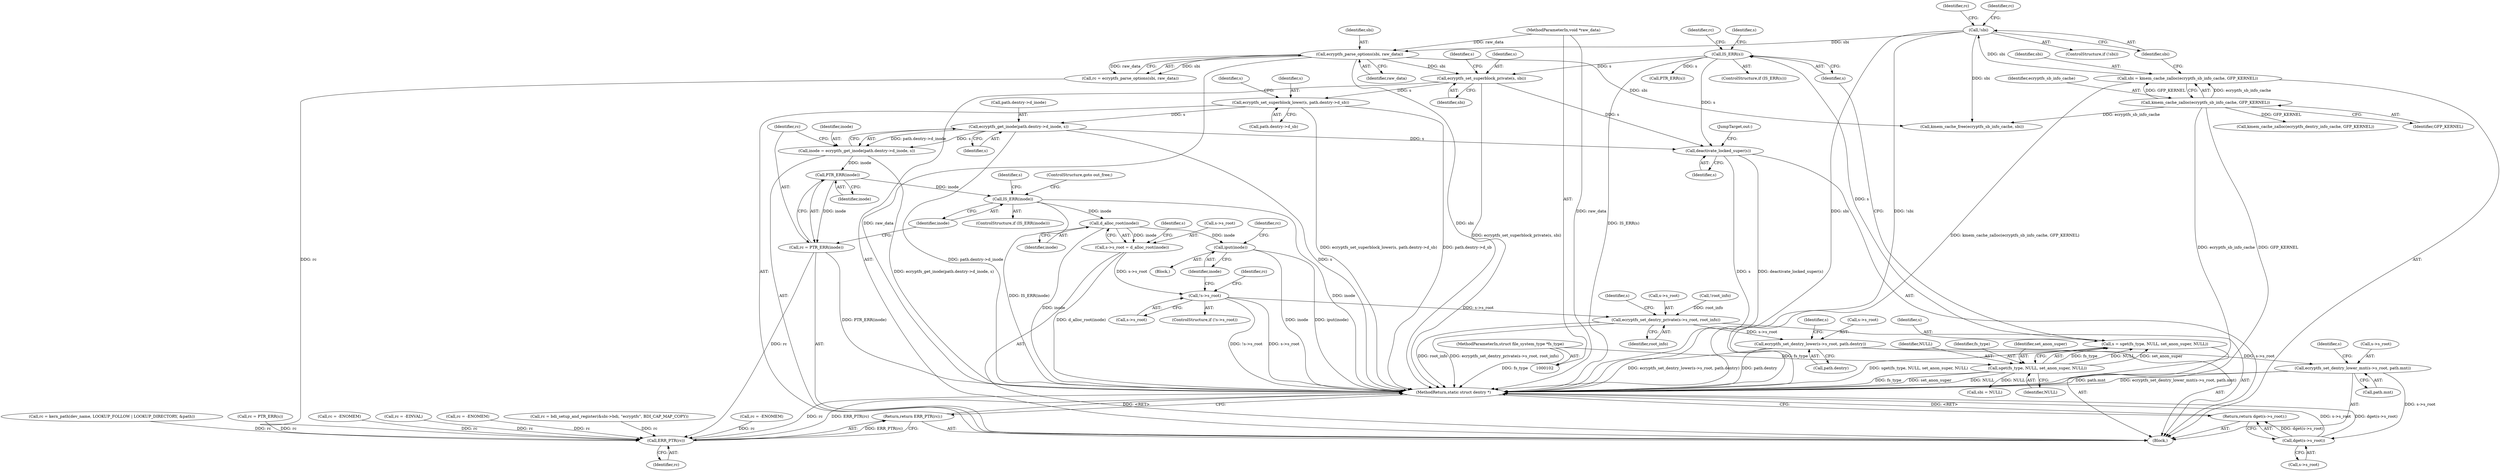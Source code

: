 digraph "1_linux_764355487ea220fdc2faf128d577d7f679b91f97@API" {
"1000239" [label="(Call,ecryptfs_set_superblock_lower(s, path.dentry->d_sb))"];
"1000177" [label="(Call,ecryptfs_set_superblock_private(s, sbi))"];
"1000152" [label="(Call,IS_ERR(s))"];
"1000144" [label="(Call,s = sget(fs_type, NULL, set_anon_super, NULL))"];
"1000146" [label="(Call,sget(fs_type, NULL, set_anon_super, NULL))"];
"1000103" [label="(MethodParameterIn,struct file_system_type *fs_type)"];
"1000134" [label="(Call,ecryptfs_parse_options(sbi, raw_data))"];
"1000124" [label="(Call,!sbi)"];
"1000118" [label="(Call,sbi = kmem_cache_zalloc(ecryptfs_sb_info_cache, GFP_KERNEL))"];
"1000120" [label="(Call,kmem_cache_zalloc(ecryptfs_sb_info_cache, GFP_KERNEL))"];
"1000106" [label="(MethodParameterIn,void *raw_data)"];
"1000275" [label="(Call,ecryptfs_get_inode(path.dentry->d_inode, s))"];
"1000273" [label="(Call,inode = ecryptfs_get_inode(path.dentry->d_inode, s))"];
"1000284" [label="(Call,PTR_ERR(inode))"];
"1000282" [label="(Call,rc = PTR_ERR(inode))"];
"1000371" [label="(Call,ERR_PTR(rc))"];
"1000370" [label="(Return,return ERR_PTR(rc);)"];
"1000287" [label="(Call,IS_ERR(inode))"];
"1000294" [label="(Call,d_alloc_root(inode))"];
"1000290" [label="(Call,s->s_root = d_alloc_root(inode))"];
"1000297" [label="(Call,!s->s_root)"];
"1000322" [label="(Call,ecryptfs_set_dentry_private(s->s_root, root_info))"];
"1000327" [label="(Call,ecryptfs_set_dentry_lower(s->s_root, path.dentry))"];
"1000334" [label="(Call,ecryptfs_set_dentry_lower_mnt(s->s_root, path.mnt))"];
"1000347" [label="(Call,dget(s->s_root))"];
"1000346" [label="(Return,return dget(s->s_root);)"];
"1000302" [label="(Call,iput(inode))"];
"1000356" [label="(Call,deactivate_locked_super(s))"];
"1000305" [label="(Identifier,rc)"];
"1000177" [label="(Call,ecryptfs_set_superblock_private(s, sbi))"];
"1000153" [label="(Identifier,s)"];
"1000358" [label="(JumpTarget,out:)"];
"1000295" [label="(Identifier,inode)"];
"1000372" [label="(Identifier,rc)"];
"1000326" [label="(Identifier,root_info)"];
"1000288" [label="(Identifier,inode)"];
"1000234" [label="(Call,rc = -EINVAL)"];
"1000240" [label="(Identifier,s)"];
"1000304" [label="(Call,rc = -ENOMEM)"];
"1000285" [label="(Identifier,inode)"];
"1000281" [label="(Identifier,s)"];
"1000145" [label="(Identifier,s)"];
"1000147" [label="(Identifier,fs_type)"];
"1000118" [label="(Call,sbi = kmem_cache_zalloc(ecryptfs_sb_info_cache, GFP_KERNEL))"];
"1000357" [label="(Identifier,s)"];
"1000329" [label="(Identifier,s)"];
"1000135" [label="(Identifier,sbi)"];
"1000156" [label="(Identifier,rc)"];
"1000335" [label="(Call,s->s_root)"];
"1000241" [label="(Call,path.dentry->d_sb)"];
"1000151" [label="(ControlStructure,if (IS_ERR(s)))"];
"1000348" [label="(Call,s->s_root)"];
"1000303" [label="(Identifier,inode)"];
"1000299" [label="(Identifier,s)"];
"1000165" [label="(Call,rc = bdi_setup_and_register(&sbi->bdi, \"ecryptfs\", BDI_CAP_MAP_COPY))"];
"1000347" [label="(Call,dget(s->s_root))"];
"1000322" [label="(Call,ecryptfs_set_dentry_private(s->s_root, root_info))"];
"1000310" [label="(Identifier,rc)"];
"1000315" [label="(Call,kmem_cache_zalloc(ecryptfs_dentry_info_cache, GFP_KERNEL))"];
"1000296" [label="(ControlStructure,if (!s->s_root))"];
"1000343" [label="(Identifier,s)"];
"1000338" [label="(Call,path.mnt)"];
"1000273" [label="(Call,inode = ecryptfs_get_inode(path.dentry->d_inode, s))"];
"1000346" [label="(Return,return dget(s->s_root);)"];
"1000128" [label="(Identifier,rc)"];
"1000182" [label="(Identifier,s)"];
"1000336" [label="(Identifier,s)"];
"1000309" [label="(Call,rc = -ENOMEM)"];
"1000323" [label="(Call,s->s_root)"];
"1000206" [label="(Call,rc = kern_path(dev_name, LOOKUP_FOLLOW | LOOKUP_DIRECTORY, &path))"];
"1000289" [label="(ControlStructure,goto out_free;)"];
"1000119" [label="(Identifier,sbi)"];
"1000284" [label="(Call,PTR_ERR(inode))"];
"1000152" [label="(Call,IS_ERR(s))"];
"1000106" [label="(MethodParameterIn,void *raw_data)"];
"1000370" [label="(Return,return ERR_PTR(rc);)"];
"1000292" [label="(Identifier,s)"];
"1000188" [label="(Call,sbi = NULL)"];
"1000302" [label="(Call,iput(inode))"];
"1000162" [label="(Identifier,s)"];
"1000283" [label="(Identifier,rc)"];
"1000367" [label="(Call,kmem_cache_free(ecryptfs_sb_info_cache, sbi))"];
"1000297" [label="(Call,!s->s_root)"];
"1000301" [label="(Block,)"];
"1000294" [label="(Call,d_alloc_root(inode))"];
"1000276" [label="(Call,path.dentry->d_inode)"];
"1000291" [label="(Call,s->s_root)"];
"1000146" [label="(Call,sget(fs_type, NULL, set_anon_super, NULL))"];
"1000150" [label="(Identifier,NULL)"];
"1000327" [label="(Call,ecryptfs_set_dentry_lower(s->s_root, path.dentry))"];
"1000121" [label="(Identifier,ecryptfs_sb_info_cache)"];
"1000149" [label="(Identifier,set_anon_super)"];
"1000120" [label="(Call,kmem_cache_zalloc(ecryptfs_sb_info_cache, GFP_KERNEL))"];
"1000157" [label="(Call,PTR_ERR(s))"];
"1000239" [label="(Call,ecryptfs_set_superblock_lower(s, path.dentry->d_sb))"];
"1000275" [label="(Call,ecryptfs_get_inode(path.dentry->d_inode, s))"];
"1000107" [label="(Block,)"];
"1000356" [label="(Call,deactivate_locked_super(s))"];
"1000282" [label="(Call,rc = PTR_ERR(inode))"];
"1000178" [label="(Identifier,s)"];
"1000155" [label="(Call,rc = PTR_ERR(s))"];
"1000290" [label="(Call,s->s_root = d_alloc_root(inode))"];
"1000373" [label="(MethodReturn,static struct dentry *)"];
"1000133" [label="(Identifier,rc)"];
"1000132" [label="(Call,rc = ecryptfs_parse_options(sbi, raw_data))"];
"1000334" [label="(Call,ecryptfs_set_dentry_lower_mnt(s->s_root, path.mnt))"];
"1000148" [label="(Identifier,NULL)"];
"1000328" [label="(Call,s->s_root)"];
"1000127" [label="(Call,rc = -ENOMEM)"];
"1000298" [label="(Call,s->s_root)"];
"1000103" [label="(MethodParameterIn,struct file_system_type *fs_type)"];
"1000144" [label="(Call,s = sget(fs_type, NULL, set_anon_super, NULL))"];
"1000371" [label="(Call,ERR_PTR(rc))"];
"1000179" [label="(Identifier,sbi)"];
"1000319" [label="(Call,!root_info)"];
"1000125" [label="(Identifier,sbi)"];
"1000331" [label="(Call,path.dentry)"];
"1000274" [label="(Identifier,inode)"];
"1000123" [label="(ControlStructure,if (!sbi))"];
"1000136" [label="(Identifier,raw_data)"];
"1000287" [label="(Call,IS_ERR(inode))"];
"1000124" [label="(Call,!sbi)"];
"1000286" [label="(ControlStructure,if (IS_ERR(inode)))"];
"1000248" [label="(Identifier,s)"];
"1000122" [label="(Identifier,GFP_KERNEL)"];
"1000134" [label="(Call,ecryptfs_parse_options(sbi, raw_data))"];
"1000239" -> "1000107"  [label="AST: "];
"1000239" -> "1000241"  [label="CFG: "];
"1000240" -> "1000239"  [label="AST: "];
"1000241" -> "1000239"  [label="AST: "];
"1000248" -> "1000239"  [label="CFG: "];
"1000239" -> "1000373"  [label="DDG: ecryptfs_set_superblock_lower(s, path.dentry->d_sb)"];
"1000239" -> "1000373"  [label="DDG: path.dentry->d_sb"];
"1000177" -> "1000239"  [label="DDG: s"];
"1000239" -> "1000275"  [label="DDG: s"];
"1000177" -> "1000107"  [label="AST: "];
"1000177" -> "1000179"  [label="CFG: "];
"1000178" -> "1000177"  [label="AST: "];
"1000179" -> "1000177"  [label="AST: "];
"1000182" -> "1000177"  [label="CFG: "];
"1000177" -> "1000373"  [label="DDG: ecryptfs_set_superblock_private(s, sbi)"];
"1000152" -> "1000177"  [label="DDG: s"];
"1000134" -> "1000177"  [label="DDG: sbi"];
"1000177" -> "1000356"  [label="DDG: s"];
"1000152" -> "1000151"  [label="AST: "];
"1000152" -> "1000153"  [label="CFG: "];
"1000153" -> "1000152"  [label="AST: "];
"1000156" -> "1000152"  [label="CFG: "];
"1000162" -> "1000152"  [label="CFG: "];
"1000152" -> "1000373"  [label="DDG: IS_ERR(s)"];
"1000144" -> "1000152"  [label="DDG: s"];
"1000152" -> "1000157"  [label="DDG: s"];
"1000152" -> "1000356"  [label="DDG: s"];
"1000144" -> "1000107"  [label="AST: "];
"1000144" -> "1000146"  [label="CFG: "];
"1000145" -> "1000144"  [label="AST: "];
"1000146" -> "1000144"  [label="AST: "];
"1000153" -> "1000144"  [label="CFG: "];
"1000144" -> "1000373"  [label="DDG: sget(fs_type, NULL, set_anon_super, NULL)"];
"1000146" -> "1000144"  [label="DDG: fs_type"];
"1000146" -> "1000144"  [label="DDG: NULL"];
"1000146" -> "1000144"  [label="DDG: set_anon_super"];
"1000146" -> "1000150"  [label="CFG: "];
"1000147" -> "1000146"  [label="AST: "];
"1000148" -> "1000146"  [label="AST: "];
"1000149" -> "1000146"  [label="AST: "];
"1000150" -> "1000146"  [label="AST: "];
"1000146" -> "1000373"  [label="DDG: set_anon_super"];
"1000146" -> "1000373"  [label="DDG: NULL"];
"1000146" -> "1000373"  [label="DDG: fs_type"];
"1000103" -> "1000146"  [label="DDG: fs_type"];
"1000146" -> "1000188"  [label="DDG: NULL"];
"1000103" -> "1000102"  [label="AST: "];
"1000103" -> "1000373"  [label="DDG: fs_type"];
"1000134" -> "1000132"  [label="AST: "];
"1000134" -> "1000136"  [label="CFG: "];
"1000135" -> "1000134"  [label="AST: "];
"1000136" -> "1000134"  [label="AST: "];
"1000132" -> "1000134"  [label="CFG: "];
"1000134" -> "1000373"  [label="DDG: sbi"];
"1000134" -> "1000373"  [label="DDG: raw_data"];
"1000134" -> "1000132"  [label="DDG: sbi"];
"1000134" -> "1000132"  [label="DDG: raw_data"];
"1000124" -> "1000134"  [label="DDG: sbi"];
"1000106" -> "1000134"  [label="DDG: raw_data"];
"1000134" -> "1000367"  [label="DDG: sbi"];
"1000124" -> "1000123"  [label="AST: "];
"1000124" -> "1000125"  [label="CFG: "];
"1000125" -> "1000124"  [label="AST: "];
"1000128" -> "1000124"  [label="CFG: "];
"1000133" -> "1000124"  [label="CFG: "];
"1000124" -> "1000373"  [label="DDG: sbi"];
"1000124" -> "1000373"  [label="DDG: !sbi"];
"1000118" -> "1000124"  [label="DDG: sbi"];
"1000124" -> "1000367"  [label="DDG: sbi"];
"1000118" -> "1000107"  [label="AST: "];
"1000118" -> "1000120"  [label="CFG: "];
"1000119" -> "1000118"  [label="AST: "];
"1000120" -> "1000118"  [label="AST: "];
"1000125" -> "1000118"  [label="CFG: "];
"1000118" -> "1000373"  [label="DDG: kmem_cache_zalloc(ecryptfs_sb_info_cache, GFP_KERNEL)"];
"1000120" -> "1000118"  [label="DDG: ecryptfs_sb_info_cache"];
"1000120" -> "1000118"  [label="DDG: GFP_KERNEL"];
"1000120" -> "1000122"  [label="CFG: "];
"1000121" -> "1000120"  [label="AST: "];
"1000122" -> "1000120"  [label="AST: "];
"1000120" -> "1000373"  [label="DDG: ecryptfs_sb_info_cache"];
"1000120" -> "1000373"  [label="DDG: GFP_KERNEL"];
"1000120" -> "1000315"  [label="DDG: GFP_KERNEL"];
"1000120" -> "1000367"  [label="DDG: ecryptfs_sb_info_cache"];
"1000106" -> "1000102"  [label="AST: "];
"1000106" -> "1000373"  [label="DDG: raw_data"];
"1000275" -> "1000273"  [label="AST: "];
"1000275" -> "1000281"  [label="CFG: "];
"1000276" -> "1000275"  [label="AST: "];
"1000281" -> "1000275"  [label="AST: "];
"1000273" -> "1000275"  [label="CFG: "];
"1000275" -> "1000373"  [label="DDG: path.dentry->d_inode"];
"1000275" -> "1000373"  [label="DDG: s"];
"1000275" -> "1000273"  [label="DDG: path.dentry->d_inode"];
"1000275" -> "1000273"  [label="DDG: s"];
"1000275" -> "1000356"  [label="DDG: s"];
"1000273" -> "1000107"  [label="AST: "];
"1000274" -> "1000273"  [label="AST: "];
"1000283" -> "1000273"  [label="CFG: "];
"1000273" -> "1000373"  [label="DDG: ecryptfs_get_inode(path.dentry->d_inode, s)"];
"1000273" -> "1000284"  [label="DDG: inode"];
"1000284" -> "1000282"  [label="AST: "];
"1000284" -> "1000285"  [label="CFG: "];
"1000285" -> "1000284"  [label="AST: "];
"1000282" -> "1000284"  [label="CFG: "];
"1000284" -> "1000282"  [label="DDG: inode"];
"1000284" -> "1000287"  [label="DDG: inode"];
"1000282" -> "1000107"  [label="AST: "];
"1000283" -> "1000282"  [label="AST: "];
"1000288" -> "1000282"  [label="CFG: "];
"1000282" -> "1000373"  [label="DDG: PTR_ERR(inode)"];
"1000282" -> "1000371"  [label="DDG: rc"];
"1000371" -> "1000370"  [label="AST: "];
"1000371" -> "1000372"  [label="CFG: "];
"1000372" -> "1000371"  [label="AST: "];
"1000370" -> "1000371"  [label="CFG: "];
"1000371" -> "1000373"  [label="DDG: rc"];
"1000371" -> "1000373"  [label="DDG: ERR_PTR(rc)"];
"1000371" -> "1000370"  [label="DDG: ERR_PTR(rc)"];
"1000309" -> "1000371"  [label="DDG: rc"];
"1000234" -> "1000371"  [label="DDG: rc"];
"1000304" -> "1000371"  [label="DDG: rc"];
"1000165" -> "1000371"  [label="DDG: rc"];
"1000206" -> "1000371"  [label="DDG: rc"];
"1000132" -> "1000371"  [label="DDG: rc"];
"1000127" -> "1000371"  [label="DDG: rc"];
"1000155" -> "1000371"  [label="DDG: rc"];
"1000370" -> "1000107"  [label="AST: "];
"1000373" -> "1000370"  [label="CFG: "];
"1000370" -> "1000373"  [label="DDG: <RET>"];
"1000287" -> "1000286"  [label="AST: "];
"1000287" -> "1000288"  [label="CFG: "];
"1000288" -> "1000287"  [label="AST: "];
"1000289" -> "1000287"  [label="CFG: "];
"1000292" -> "1000287"  [label="CFG: "];
"1000287" -> "1000373"  [label="DDG: IS_ERR(inode)"];
"1000287" -> "1000373"  [label="DDG: inode"];
"1000287" -> "1000294"  [label="DDG: inode"];
"1000294" -> "1000290"  [label="AST: "];
"1000294" -> "1000295"  [label="CFG: "];
"1000295" -> "1000294"  [label="AST: "];
"1000290" -> "1000294"  [label="CFG: "];
"1000294" -> "1000373"  [label="DDG: inode"];
"1000294" -> "1000290"  [label="DDG: inode"];
"1000294" -> "1000302"  [label="DDG: inode"];
"1000290" -> "1000107"  [label="AST: "];
"1000291" -> "1000290"  [label="AST: "];
"1000299" -> "1000290"  [label="CFG: "];
"1000290" -> "1000373"  [label="DDG: d_alloc_root(inode)"];
"1000290" -> "1000297"  [label="DDG: s->s_root"];
"1000297" -> "1000296"  [label="AST: "];
"1000297" -> "1000298"  [label="CFG: "];
"1000298" -> "1000297"  [label="AST: "];
"1000303" -> "1000297"  [label="CFG: "];
"1000310" -> "1000297"  [label="CFG: "];
"1000297" -> "1000373"  [label="DDG: s->s_root"];
"1000297" -> "1000373"  [label="DDG: !s->s_root"];
"1000297" -> "1000322"  [label="DDG: s->s_root"];
"1000322" -> "1000107"  [label="AST: "];
"1000322" -> "1000326"  [label="CFG: "];
"1000323" -> "1000322"  [label="AST: "];
"1000326" -> "1000322"  [label="AST: "];
"1000329" -> "1000322"  [label="CFG: "];
"1000322" -> "1000373"  [label="DDG: root_info"];
"1000322" -> "1000373"  [label="DDG: ecryptfs_set_dentry_private(s->s_root, root_info)"];
"1000319" -> "1000322"  [label="DDG: root_info"];
"1000322" -> "1000327"  [label="DDG: s->s_root"];
"1000327" -> "1000107"  [label="AST: "];
"1000327" -> "1000331"  [label="CFG: "];
"1000328" -> "1000327"  [label="AST: "];
"1000331" -> "1000327"  [label="AST: "];
"1000336" -> "1000327"  [label="CFG: "];
"1000327" -> "1000373"  [label="DDG: path.dentry"];
"1000327" -> "1000373"  [label="DDG: ecryptfs_set_dentry_lower(s->s_root, path.dentry)"];
"1000327" -> "1000334"  [label="DDG: s->s_root"];
"1000334" -> "1000107"  [label="AST: "];
"1000334" -> "1000338"  [label="CFG: "];
"1000335" -> "1000334"  [label="AST: "];
"1000338" -> "1000334"  [label="AST: "];
"1000343" -> "1000334"  [label="CFG: "];
"1000334" -> "1000373"  [label="DDG: ecryptfs_set_dentry_lower_mnt(s->s_root, path.mnt)"];
"1000334" -> "1000373"  [label="DDG: path.mnt"];
"1000334" -> "1000347"  [label="DDG: s->s_root"];
"1000347" -> "1000346"  [label="AST: "];
"1000347" -> "1000348"  [label="CFG: "];
"1000348" -> "1000347"  [label="AST: "];
"1000346" -> "1000347"  [label="CFG: "];
"1000347" -> "1000373"  [label="DDG: s->s_root"];
"1000347" -> "1000373"  [label="DDG: dget(s->s_root)"];
"1000347" -> "1000346"  [label="DDG: dget(s->s_root)"];
"1000346" -> "1000107"  [label="AST: "];
"1000373" -> "1000346"  [label="CFG: "];
"1000346" -> "1000373"  [label="DDG: <RET>"];
"1000302" -> "1000301"  [label="AST: "];
"1000302" -> "1000303"  [label="CFG: "];
"1000303" -> "1000302"  [label="AST: "];
"1000305" -> "1000302"  [label="CFG: "];
"1000302" -> "1000373"  [label="DDG: inode"];
"1000302" -> "1000373"  [label="DDG: iput(inode)"];
"1000356" -> "1000107"  [label="AST: "];
"1000356" -> "1000357"  [label="CFG: "];
"1000357" -> "1000356"  [label="AST: "];
"1000358" -> "1000356"  [label="CFG: "];
"1000356" -> "1000373"  [label="DDG: deactivate_locked_super(s)"];
"1000356" -> "1000373"  [label="DDG: s"];
}
